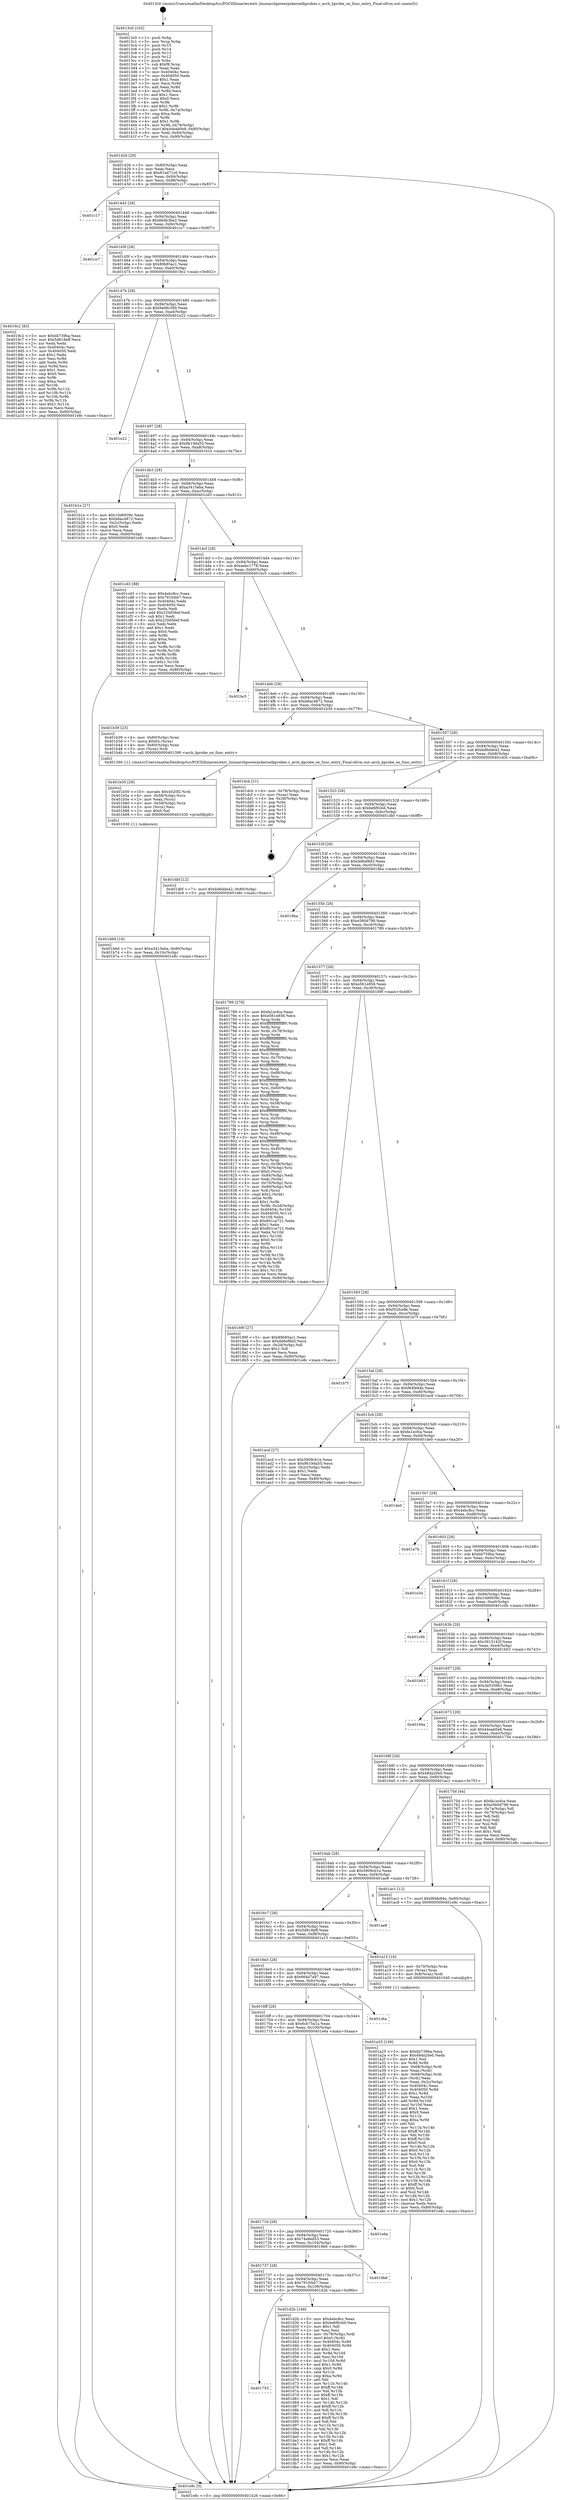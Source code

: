 digraph "0x4013c0" {
  label = "0x4013c0 (/mnt/c/Users/mathe/Desktop/tcc/POCII/binaries/extr_linuxarchpowerpckernelkprobes.c_arch_kprobe_on_func_entry_Final-ollvm.out::main(0))"
  labelloc = "t"
  node[shape=record]

  Entry [label="",width=0.3,height=0.3,shape=circle,fillcolor=black,style=filled]
  "0x401426" [label="{
     0x401426 [29]\l
     | [instrs]\l
     &nbsp;&nbsp;0x401426 \<+3\>: mov -0x80(%rbp),%eax\l
     &nbsp;&nbsp;0x401429 \<+2\>: mov %eax,%ecx\l
     &nbsp;&nbsp;0x40142b \<+6\>: sub $0x81ed71c0,%ecx\l
     &nbsp;&nbsp;0x401431 \<+6\>: mov %eax,-0x94(%rbp)\l
     &nbsp;&nbsp;0x401437 \<+6\>: mov %ecx,-0x98(%rbp)\l
     &nbsp;&nbsp;0x40143d \<+6\>: je 0000000000401c17 \<main+0x857\>\l
  }"]
  "0x401c17" [label="{
     0x401c17\l
  }", style=dashed]
  "0x401443" [label="{
     0x401443 [28]\l
     | [instrs]\l
     &nbsp;&nbsp;0x401443 \<+5\>: jmp 0000000000401448 \<main+0x88\>\l
     &nbsp;&nbsp;0x401448 \<+6\>: mov -0x94(%rbp),%eax\l
     &nbsp;&nbsp;0x40144e \<+5\>: sub $0x86db3be2,%eax\l
     &nbsp;&nbsp;0x401453 \<+6\>: mov %eax,-0x9c(%rbp)\l
     &nbsp;&nbsp;0x401459 \<+6\>: je 0000000000401cc7 \<main+0x907\>\l
  }"]
  Exit [label="",width=0.3,height=0.3,shape=circle,fillcolor=black,style=filled,peripheries=2]
  "0x401cc7" [label="{
     0x401cc7\l
  }", style=dashed]
  "0x40145f" [label="{
     0x40145f [28]\l
     | [instrs]\l
     &nbsp;&nbsp;0x40145f \<+5\>: jmp 0000000000401464 \<main+0xa4\>\l
     &nbsp;&nbsp;0x401464 \<+6\>: mov -0x94(%rbp),%eax\l
     &nbsp;&nbsp;0x40146a \<+5\>: sub $0x89b85ac1,%eax\l
     &nbsp;&nbsp;0x40146f \<+6\>: mov %eax,-0xa0(%rbp)\l
     &nbsp;&nbsp;0x401475 \<+6\>: je 00000000004019c2 \<main+0x602\>\l
  }"]
  "0x401753" [label="{
     0x401753\l
  }", style=dashed]
  "0x4019c2" [label="{
     0x4019c2 [83]\l
     | [instrs]\l
     &nbsp;&nbsp;0x4019c2 \<+5\>: mov $0xbb739ba,%eax\l
     &nbsp;&nbsp;0x4019c7 \<+5\>: mov $0x5d818eff,%ecx\l
     &nbsp;&nbsp;0x4019cc \<+2\>: xor %edx,%edx\l
     &nbsp;&nbsp;0x4019ce \<+7\>: mov 0x40404c,%esi\l
     &nbsp;&nbsp;0x4019d5 \<+7\>: mov 0x404050,%edi\l
     &nbsp;&nbsp;0x4019dc \<+3\>: sub $0x1,%edx\l
     &nbsp;&nbsp;0x4019df \<+3\>: mov %esi,%r8d\l
     &nbsp;&nbsp;0x4019e2 \<+3\>: add %edx,%r8d\l
     &nbsp;&nbsp;0x4019e5 \<+4\>: imul %r8d,%esi\l
     &nbsp;&nbsp;0x4019e9 \<+3\>: and $0x1,%esi\l
     &nbsp;&nbsp;0x4019ec \<+3\>: cmp $0x0,%esi\l
     &nbsp;&nbsp;0x4019ef \<+4\>: sete %r9b\l
     &nbsp;&nbsp;0x4019f3 \<+3\>: cmp $0xa,%edi\l
     &nbsp;&nbsp;0x4019f6 \<+4\>: setl %r10b\l
     &nbsp;&nbsp;0x4019fa \<+3\>: mov %r9b,%r11b\l
     &nbsp;&nbsp;0x4019fd \<+3\>: and %r10b,%r11b\l
     &nbsp;&nbsp;0x401a00 \<+3\>: xor %r10b,%r9b\l
     &nbsp;&nbsp;0x401a03 \<+3\>: or %r9b,%r11b\l
     &nbsp;&nbsp;0x401a06 \<+4\>: test $0x1,%r11b\l
     &nbsp;&nbsp;0x401a0a \<+3\>: cmovne %ecx,%eax\l
     &nbsp;&nbsp;0x401a0d \<+3\>: mov %eax,-0x80(%rbp)\l
     &nbsp;&nbsp;0x401a10 \<+5\>: jmp 0000000000401e8c \<main+0xacc\>\l
  }"]
  "0x40147b" [label="{
     0x40147b [28]\l
     | [instrs]\l
     &nbsp;&nbsp;0x40147b \<+5\>: jmp 0000000000401480 \<main+0xc0\>\l
     &nbsp;&nbsp;0x401480 \<+6\>: mov -0x94(%rbp),%eax\l
     &nbsp;&nbsp;0x401486 \<+5\>: sub $0x9a08c390,%eax\l
     &nbsp;&nbsp;0x40148b \<+6\>: mov %eax,-0xa4(%rbp)\l
     &nbsp;&nbsp;0x401491 \<+6\>: je 0000000000401e22 \<main+0xa62\>\l
  }"]
  "0x401d2b" [label="{
     0x401d2b [148]\l
     | [instrs]\l
     &nbsp;&nbsp;0x401d2b \<+5\>: mov $0x4ebc8cc,%eax\l
     &nbsp;&nbsp;0x401d30 \<+5\>: mov $0xbe6f0cbd,%ecx\l
     &nbsp;&nbsp;0x401d35 \<+2\>: mov $0x1,%dl\l
     &nbsp;&nbsp;0x401d37 \<+2\>: xor %esi,%esi\l
     &nbsp;&nbsp;0x401d39 \<+4\>: mov -0x78(%rbp),%rdi\l
     &nbsp;&nbsp;0x401d3d \<+6\>: movl $0x0,(%rdi)\l
     &nbsp;&nbsp;0x401d43 \<+8\>: mov 0x40404c,%r8d\l
     &nbsp;&nbsp;0x401d4b \<+8\>: mov 0x404050,%r9d\l
     &nbsp;&nbsp;0x401d53 \<+3\>: sub $0x1,%esi\l
     &nbsp;&nbsp;0x401d56 \<+3\>: mov %r8d,%r10d\l
     &nbsp;&nbsp;0x401d59 \<+3\>: add %esi,%r10d\l
     &nbsp;&nbsp;0x401d5c \<+4\>: imul %r10d,%r8d\l
     &nbsp;&nbsp;0x401d60 \<+4\>: and $0x1,%r8d\l
     &nbsp;&nbsp;0x401d64 \<+4\>: cmp $0x0,%r8d\l
     &nbsp;&nbsp;0x401d68 \<+4\>: sete %r11b\l
     &nbsp;&nbsp;0x401d6c \<+4\>: cmp $0xa,%r9d\l
     &nbsp;&nbsp;0x401d70 \<+3\>: setl %bl\l
     &nbsp;&nbsp;0x401d73 \<+3\>: mov %r11b,%r14b\l
     &nbsp;&nbsp;0x401d76 \<+4\>: xor $0xff,%r14b\l
     &nbsp;&nbsp;0x401d7a \<+3\>: mov %bl,%r15b\l
     &nbsp;&nbsp;0x401d7d \<+4\>: xor $0xff,%r15b\l
     &nbsp;&nbsp;0x401d81 \<+3\>: xor $0x1,%dl\l
     &nbsp;&nbsp;0x401d84 \<+3\>: mov %r14b,%r12b\l
     &nbsp;&nbsp;0x401d87 \<+4\>: and $0xff,%r12b\l
     &nbsp;&nbsp;0x401d8b \<+3\>: and %dl,%r11b\l
     &nbsp;&nbsp;0x401d8e \<+3\>: mov %r15b,%r13b\l
     &nbsp;&nbsp;0x401d91 \<+4\>: and $0xff,%r13b\l
     &nbsp;&nbsp;0x401d95 \<+2\>: and %dl,%bl\l
     &nbsp;&nbsp;0x401d97 \<+3\>: or %r11b,%r12b\l
     &nbsp;&nbsp;0x401d9a \<+3\>: or %bl,%r13b\l
     &nbsp;&nbsp;0x401d9d \<+3\>: xor %r13b,%r12b\l
     &nbsp;&nbsp;0x401da0 \<+3\>: or %r15b,%r14b\l
     &nbsp;&nbsp;0x401da3 \<+4\>: xor $0xff,%r14b\l
     &nbsp;&nbsp;0x401da7 \<+3\>: or $0x1,%dl\l
     &nbsp;&nbsp;0x401daa \<+3\>: and %dl,%r14b\l
     &nbsp;&nbsp;0x401dad \<+3\>: or %r14b,%r12b\l
     &nbsp;&nbsp;0x401db0 \<+4\>: test $0x1,%r12b\l
     &nbsp;&nbsp;0x401db4 \<+3\>: cmovne %ecx,%eax\l
     &nbsp;&nbsp;0x401db7 \<+3\>: mov %eax,-0x80(%rbp)\l
     &nbsp;&nbsp;0x401dba \<+5\>: jmp 0000000000401e8c \<main+0xacc\>\l
  }"]
  "0x401e22" [label="{
     0x401e22\l
  }", style=dashed]
  "0x401497" [label="{
     0x401497 [28]\l
     | [instrs]\l
     &nbsp;&nbsp;0x401497 \<+5\>: jmp 000000000040149c \<main+0xdc\>\l
     &nbsp;&nbsp;0x40149c \<+6\>: mov -0x94(%rbp),%eax\l
     &nbsp;&nbsp;0x4014a2 \<+5\>: sub $0x9b19da55,%eax\l
     &nbsp;&nbsp;0x4014a7 \<+6\>: mov %eax,-0xa8(%rbp)\l
     &nbsp;&nbsp;0x4014ad \<+6\>: je 0000000000401b1e \<main+0x75e\>\l
  }"]
  "0x401737" [label="{
     0x401737 [28]\l
     | [instrs]\l
     &nbsp;&nbsp;0x401737 \<+5\>: jmp 000000000040173c \<main+0x37c\>\l
     &nbsp;&nbsp;0x40173c \<+6\>: mov -0x94(%rbp),%eax\l
     &nbsp;&nbsp;0x401742 \<+5\>: sub $0x791fcbb7,%eax\l
     &nbsp;&nbsp;0x401747 \<+6\>: mov %eax,-0x108(%rbp)\l
     &nbsp;&nbsp;0x40174d \<+6\>: je 0000000000401d2b \<main+0x96b\>\l
  }"]
  "0x401b1e" [label="{
     0x401b1e [27]\l
     | [instrs]\l
     &nbsp;&nbsp;0x401b1e \<+5\>: mov $0x10d6939c,%eax\l
     &nbsp;&nbsp;0x401b23 \<+5\>: mov $0xb6ac4872,%ecx\l
     &nbsp;&nbsp;0x401b28 \<+3\>: mov -0x2c(%rbp),%edx\l
     &nbsp;&nbsp;0x401b2b \<+3\>: cmp $0x0,%edx\l
     &nbsp;&nbsp;0x401b2e \<+3\>: cmove %ecx,%eax\l
     &nbsp;&nbsp;0x401b31 \<+3\>: mov %eax,-0x80(%rbp)\l
     &nbsp;&nbsp;0x401b34 \<+5\>: jmp 0000000000401e8c \<main+0xacc\>\l
  }"]
  "0x4014b3" [label="{
     0x4014b3 [28]\l
     | [instrs]\l
     &nbsp;&nbsp;0x4014b3 \<+5\>: jmp 00000000004014b8 \<main+0xf8\>\l
     &nbsp;&nbsp;0x4014b8 \<+6\>: mov -0x94(%rbp),%eax\l
     &nbsp;&nbsp;0x4014be \<+5\>: sub $0xa3415eba,%eax\l
     &nbsp;&nbsp;0x4014c3 \<+6\>: mov %eax,-0xac(%rbp)\l
     &nbsp;&nbsp;0x4014c9 \<+6\>: je 0000000000401cd3 \<main+0x913\>\l
  }"]
  "0x4019b6" [label="{
     0x4019b6\l
  }", style=dashed]
  "0x401cd3" [label="{
     0x401cd3 [88]\l
     | [instrs]\l
     &nbsp;&nbsp;0x401cd3 \<+5\>: mov $0x4ebc8cc,%eax\l
     &nbsp;&nbsp;0x401cd8 \<+5\>: mov $0x791fcbb7,%ecx\l
     &nbsp;&nbsp;0x401cdd \<+7\>: mov 0x40404c,%edx\l
     &nbsp;&nbsp;0x401ce4 \<+7\>: mov 0x404050,%esi\l
     &nbsp;&nbsp;0x401ceb \<+2\>: mov %edx,%edi\l
     &nbsp;&nbsp;0x401ced \<+6\>: add $0x220d56ef,%edi\l
     &nbsp;&nbsp;0x401cf3 \<+3\>: sub $0x1,%edi\l
     &nbsp;&nbsp;0x401cf6 \<+6\>: sub $0x220d56ef,%edi\l
     &nbsp;&nbsp;0x401cfc \<+3\>: imul %edi,%edx\l
     &nbsp;&nbsp;0x401cff \<+3\>: and $0x1,%edx\l
     &nbsp;&nbsp;0x401d02 \<+3\>: cmp $0x0,%edx\l
     &nbsp;&nbsp;0x401d05 \<+4\>: sete %r8b\l
     &nbsp;&nbsp;0x401d09 \<+3\>: cmp $0xa,%esi\l
     &nbsp;&nbsp;0x401d0c \<+4\>: setl %r9b\l
     &nbsp;&nbsp;0x401d10 \<+3\>: mov %r8b,%r10b\l
     &nbsp;&nbsp;0x401d13 \<+3\>: and %r9b,%r10b\l
     &nbsp;&nbsp;0x401d16 \<+3\>: xor %r9b,%r8b\l
     &nbsp;&nbsp;0x401d19 \<+3\>: or %r8b,%r10b\l
     &nbsp;&nbsp;0x401d1c \<+4\>: test $0x1,%r10b\l
     &nbsp;&nbsp;0x401d20 \<+3\>: cmovne %ecx,%eax\l
     &nbsp;&nbsp;0x401d23 \<+3\>: mov %eax,-0x80(%rbp)\l
     &nbsp;&nbsp;0x401d26 \<+5\>: jmp 0000000000401e8c \<main+0xacc\>\l
  }"]
  "0x4014cf" [label="{
     0x4014cf [28]\l
     | [instrs]\l
     &nbsp;&nbsp;0x4014cf \<+5\>: jmp 00000000004014d4 \<main+0x114\>\l
     &nbsp;&nbsp;0x4014d4 \<+6\>: mov -0x94(%rbp),%eax\l
     &nbsp;&nbsp;0x4014da \<+5\>: sub $0xaebc1778,%eax\l
     &nbsp;&nbsp;0x4014df \<+6\>: mov %eax,-0xb0(%rbp)\l
     &nbsp;&nbsp;0x4014e5 \<+6\>: je 0000000000401bc5 \<main+0x805\>\l
  }"]
  "0x40171b" [label="{
     0x40171b [28]\l
     | [instrs]\l
     &nbsp;&nbsp;0x40171b \<+5\>: jmp 0000000000401720 \<main+0x360\>\l
     &nbsp;&nbsp;0x401720 \<+6\>: mov -0x94(%rbp),%eax\l
     &nbsp;&nbsp;0x401726 \<+5\>: sub $0x74a8ed53,%eax\l
     &nbsp;&nbsp;0x40172b \<+6\>: mov %eax,-0x104(%rbp)\l
     &nbsp;&nbsp;0x401731 \<+6\>: je 00000000004019b6 \<main+0x5f6\>\l
  }"]
  "0x401bc5" [label="{
     0x401bc5\l
  }", style=dashed]
  "0x4014eb" [label="{
     0x4014eb [28]\l
     | [instrs]\l
     &nbsp;&nbsp;0x4014eb \<+5\>: jmp 00000000004014f0 \<main+0x130\>\l
     &nbsp;&nbsp;0x4014f0 \<+6\>: mov -0x94(%rbp),%eax\l
     &nbsp;&nbsp;0x4014f6 \<+5\>: sub $0xb6ac4872,%eax\l
     &nbsp;&nbsp;0x4014fb \<+6\>: mov %eax,-0xb4(%rbp)\l
     &nbsp;&nbsp;0x401501 \<+6\>: je 0000000000401b39 \<main+0x779\>\l
  }"]
  "0x401e6a" [label="{
     0x401e6a\l
  }", style=dashed]
  "0x401b39" [label="{
     0x401b39 [23]\l
     | [instrs]\l
     &nbsp;&nbsp;0x401b39 \<+4\>: mov -0x60(%rbp),%rax\l
     &nbsp;&nbsp;0x401b3d \<+7\>: movq $0x64,(%rax)\l
     &nbsp;&nbsp;0x401b44 \<+4\>: mov -0x60(%rbp),%rax\l
     &nbsp;&nbsp;0x401b48 \<+3\>: mov (%rax),%rdi\l
     &nbsp;&nbsp;0x401b4b \<+5\>: call 0000000000401390 \<arch_kprobe_on_func_entry\>\l
     | [calls]\l
     &nbsp;&nbsp;0x401390 \{1\} (/mnt/c/Users/mathe/Desktop/tcc/POCII/binaries/extr_linuxarchpowerpckernelkprobes.c_arch_kprobe_on_func_entry_Final-ollvm.out::arch_kprobe_on_func_entry)\l
  }"]
  "0x401507" [label="{
     0x401507 [28]\l
     | [instrs]\l
     &nbsp;&nbsp;0x401507 \<+5\>: jmp 000000000040150c \<main+0x14c\>\l
     &nbsp;&nbsp;0x40150c \<+6\>: mov -0x94(%rbp),%eax\l
     &nbsp;&nbsp;0x401512 \<+5\>: sub $0xbd6dde42,%eax\l
     &nbsp;&nbsp;0x401517 \<+6\>: mov %eax,-0xb8(%rbp)\l
     &nbsp;&nbsp;0x40151d \<+6\>: je 0000000000401dcb \<main+0xa0b\>\l
  }"]
  "0x4016ff" [label="{
     0x4016ff [28]\l
     | [instrs]\l
     &nbsp;&nbsp;0x4016ff \<+5\>: jmp 0000000000401704 \<main+0x344\>\l
     &nbsp;&nbsp;0x401704 \<+6\>: mov -0x94(%rbp),%eax\l
     &nbsp;&nbsp;0x40170a \<+5\>: sub $0x6cb75a1a,%eax\l
     &nbsp;&nbsp;0x40170f \<+6\>: mov %eax,-0x100(%rbp)\l
     &nbsp;&nbsp;0x401715 \<+6\>: je 0000000000401e6a \<main+0xaaa\>\l
  }"]
  "0x401dcb" [label="{
     0x401dcb [21]\l
     | [instrs]\l
     &nbsp;&nbsp;0x401dcb \<+4\>: mov -0x78(%rbp),%rax\l
     &nbsp;&nbsp;0x401dcf \<+2\>: mov (%rax),%eax\l
     &nbsp;&nbsp;0x401dd1 \<+4\>: lea -0x28(%rbp),%rsp\l
     &nbsp;&nbsp;0x401dd5 \<+1\>: pop %rbx\l
     &nbsp;&nbsp;0x401dd6 \<+2\>: pop %r12\l
     &nbsp;&nbsp;0x401dd8 \<+2\>: pop %r13\l
     &nbsp;&nbsp;0x401dda \<+2\>: pop %r14\l
     &nbsp;&nbsp;0x401ddc \<+2\>: pop %r15\l
     &nbsp;&nbsp;0x401dde \<+1\>: pop %rbp\l
     &nbsp;&nbsp;0x401ddf \<+1\>: ret\l
  }"]
  "0x401523" [label="{
     0x401523 [28]\l
     | [instrs]\l
     &nbsp;&nbsp;0x401523 \<+5\>: jmp 0000000000401528 \<main+0x168\>\l
     &nbsp;&nbsp;0x401528 \<+6\>: mov -0x94(%rbp),%eax\l
     &nbsp;&nbsp;0x40152e \<+5\>: sub $0xbe6f0cbd,%eax\l
     &nbsp;&nbsp;0x401533 \<+6\>: mov %eax,-0xbc(%rbp)\l
     &nbsp;&nbsp;0x401539 \<+6\>: je 0000000000401dbf \<main+0x9ff\>\l
  }"]
  "0x401c6a" [label="{
     0x401c6a\l
  }", style=dashed]
  "0x401dbf" [label="{
     0x401dbf [12]\l
     | [instrs]\l
     &nbsp;&nbsp;0x401dbf \<+7\>: movl $0xbd6dde42,-0x80(%rbp)\l
     &nbsp;&nbsp;0x401dc6 \<+5\>: jmp 0000000000401e8c \<main+0xacc\>\l
  }"]
  "0x40153f" [label="{
     0x40153f [28]\l
     | [instrs]\l
     &nbsp;&nbsp;0x40153f \<+5\>: jmp 0000000000401544 \<main+0x184\>\l
     &nbsp;&nbsp;0x401544 \<+6\>: mov -0x94(%rbp),%eax\l
     &nbsp;&nbsp;0x40154a \<+5\>: sub $0xdd6ef8d3,%eax\l
     &nbsp;&nbsp;0x40154f \<+6\>: mov %eax,-0xc0(%rbp)\l
     &nbsp;&nbsp;0x401555 \<+6\>: je 00000000004018ba \<main+0x4fa\>\l
  }"]
  "0x401b6d" [label="{
     0x401b6d [18]\l
     | [instrs]\l
     &nbsp;&nbsp;0x401b6d \<+7\>: movl $0xa3415eba,-0x80(%rbp)\l
     &nbsp;&nbsp;0x401b74 \<+6\>: mov %eax,-0x10c(%rbp)\l
     &nbsp;&nbsp;0x401b7a \<+5\>: jmp 0000000000401e8c \<main+0xacc\>\l
  }"]
  "0x4018ba" [label="{
     0x4018ba\l
  }", style=dashed]
  "0x40155b" [label="{
     0x40155b [28]\l
     | [instrs]\l
     &nbsp;&nbsp;0x40155b \<+5\>: jmp 0000000000401560 \<main+0x1a0\>\l
     &nbsp;&nbsp;0x401560 \<+6\>: mov -0x94(%rbp),%eax\l
     &nbsp;&nbsp;0x401566 \<+5\>: sub $0xe560d799,%eax\l
     &nbsp;&nbsp;0x40156b \<+6\>: mov %eax,-0xc4(%rbp)\l
     &nbsp;&nbsp;0x401571 \<+6\>: je 0000000000401789 \<main+0x3c9\>\l
  }"]
  "0x401b50" [label="{
     0x401b50 [29]\l
     | [instrs]\l
     &nbsp;&nbsp;0x401b50 \<+10\>: movabs $0x4020f2,%rdi\l
     &nbsp;&nbsp;0x401b5a \<+4\>: mov -0x58(%rbp),%rcx\l
     &nbsp;&nbsp;0x401b5e \<+2\>: mov %eax,(%rcx)\l
     &nbsp;&nbsp;0x401b60 \<+4\>: mov -0x58(%rbp),%rcx\l
     &nbsp;&nbsp;0x401b64 \<+2\>: mov (%rcx),%esi\l
     &nbsp;&nbsp;0x401b66 \<+2\>: mov $0x0,%al\l
     &nbsp;&nbsp;0x401b68 \<+5\>: call 0000000000401030 \<printf@plt\>\l
     | [calls]\l
     &nbsp;&nbsp;0x401030 \{1\} (unknown)\l
  }"]
  "0x401789" [label="{
     0x401789 [278]\l
     | [instrs]\l
     &nbsp;&nbsp;0x401789 \<+5\>: mov $0xfa1ecfca,%eax\l
     &nbsp;&nbsp;0x40178e \<+5\>: mov $0xe561e856,%ecx\l
     &nbsp;&nbsp;0x401793 \<+3\>: mov %rsp,%rdx\l
     &nbsp;&nbsp;0x401796 \<+4\>: add $0xfffffffffffffff0,%rdx\l
     &nbsp;&nbsp;0x40179a \<+3\>: mov %rdx,%rsp\l
     &nbsp;&nbsp;0x40179d \<+4\>: mov %rdx,-0x78(%rbp)\l
     &nbsp;&nbsp;0x4017a1 \<+3\>: mov %rsp,%rdx\l
     &nbsp;&nbsp;0x4017a4 \<+4\>: add $0xfffffffffffffff0,%rdx\l
     &nbsp;&nbsp;0x4017a8 \<+3\>: mov %rdx,%rsp\l
     &nbsp;&nbsp;0x4017ab \<+3\>: mov %rsp,%rsi\l
     &nbsp;&nbsp;0x4017ae \<+4\>: add $0xfffffffffffffff0,%rsi\l
     &nbsp;&nbsp;0x4017b2 \<+3\>: mov %rsi,%rsp\l
     &nbsp;&nbsp;0x4017b5 \<+4\>: mov %rsi,-0x70(%rbp)\l
     &nbsp;&nbsp;0x4017b9 \<+3\>: mov %rsp,%rsi\l
     &nbsp;&nbsp;0x4017bc \<+4\>: add $0xfffffffffffffff0,%rsi\l
     &nbsp;&nbsp;0x4017c0 \<+3\>: mov %rsi,%rsp\l
     &nbsp;&nbsp;0x4017c3 \<+4\>: mov %rsi,-0x68(%rbp)\l
     &nbsp;&nbsp;0x4017c7 \<+3\>: mov %rsp,%rsi\l
     &nbsp;&nbsp;0x4017ca \<+4\>: add $0xfffffffffffffff0,%rsi\l
     &nbsp;&nbsp;0x4017ce \<+3\>: mov %rsi,%rsp\l
     &nbsp;&nbsp;0x4017d1 \<+4\>: mov %rsi,-0x60(%rbp)\l
     &nbsp;&nbsp;0x4017d5 \<+3\>: mov %rsp,%rsi\l
     &nbsp;&nbsp;0x4017d8 \<+4\>: add $0xfffffffffffffff0,%rsi\l
     &nbsp;&nbsp;0x4017dc \<+3\>: mov %rsi,%rsp\l
     &nbsp;&nbsp;0x4017df \<+4\>: mov %rsi,-0x58(%rbp)\l
     &nbsp;&nbsp;0x4017e3 \<+3\>: mov %rsp,%rsi\l
     &nbsp;&nbsp;0x4017e6 \<+4\>: add $0xfffffffffffffff0,%rsi\l
     &nbsp;&nbsp;0x4017ea \<+3\>: mov %rsi,%rsp\l
     &nbsp;&nbsp;0x4017ed \<+4\>: mov %rsi,-0x50(%rbp)\l
     &nbsp;&nbsp;0x4017f1 \<+3\>: mov %rsp,%rsi\l
     &nbsp;&nbsp;0x4017f4 \<+4\>: add $0xfffffffffffffff0,%rsi\l
     &nbsp;&nbsp;0x4017f8 \<+3\>: mov %rsi,%rsp\l
     &nbsp;&nbsp;0x4017fb \<+4\>: mov %rsi,-0x48(%rbp)\l
     &nbsp;&nbsp;0x4017ff \<+3\>: mov %rsp,%rsi\l
     &nbsp;&nbsp;0x401802 \<+4\>: add $0xfffffffffffffff0,%rsi\l
     &nbsp;&nbsp;0x401806 \<+3\>: mov %rsi,%rsp\l
     &nbsp;&nbsp;0x401809 \<+4\>: mov %rsi,-0x40(%rbp)\l
     &nbsp;&nbsp;0x40180d \<+3\>: mov %rsp,%rsi\l
     &nbsp;&nbsp;0x401810 \<+4\>: add $0xfffffffffffffff0,%rsi\l
     &nbsp;&nbsp;0x401814 \<+3\>: mov %rsi,%rsp\l
     &nbsp;&nbsp;0x401817 \<+4\>: mov %rsi,-0x38(%rbp)\l
     &nbsp;&nbsp;0x40181b \<+4\>: mov -0x78(%rbp),%rsi\l
     &nbsp;&nbsp;0x40181f \<+6\>: movl $0x0,(%rsi)\l
     &nbsp;&nbsp;0x401825 \<+6\>: mov -0x84(%rbp),%edi\l
     &nbsp;&nbsp;0x40182b \<+2\>: mov %edi,(%rdx)\l
     &nbsp;&nbsp;0x40182d \<+4\>: mov -0x70(%rbp),%rsi\l
     &nbsp;&nbsp;0x401831 \<+7\>: mov -0x90(%rbp),%r8\l
     &nbsp;&nbsp;0x401838 \<+3\>: mov %r8,(%rsi)\l
     &nbsp;&nbsp;0x40183b \<+3\>: cmpl $0x2,(%rdx)\l
     &nbsp;&nbsp;0x40183e \<+4\>: setne %r9b\l
     &nbsp;&nbsp;0x401842 \<+4\>: and $0x1,%r9b\l
     &nbsp;&nbsp;0x401846 \<+4\>: mov %r9b,-0x2d(%rbp)\l
     &nbsp;&nbsp;0x40184a \<+8\>: mov 0x40404c,%r10d\l
     &nbsp;&nbsp;0x401852 \<+8\>: mov 0x404050,%r11d\l
     &nbsp;&nbsp;0x40185a \<+3\>: mov %r10d,%ebx\l
     &nbsp;&nbsp;0x40185d \<+6\>: sub $0x801ca721,%ebx\l
     &nbsp;&nbsp;0x401863 \<+3\>: sub $0x1,%ebx\l
     &nbsp;&nbsp;0x401866 \<+6\>: add $0x801ca721,%ebx\l
     &nbsp;&nbsp;0x40186c \<+4\>: imul %ebx,%r10d\l
     &nbsp;&nbsp;0x401870 \<+4\>: and $0x1,%r10d\l
     &nbsp;&nbsp;0x401874 \<+4\>: cmp $0x0,%r10d\l
     &nbsp;&nbsp;0x401878 \<+4\>: sete %r9b\l
     &nbsp;&nbsp;0x40187c \<+4\>: cmp $0xa,%r11d\l
     &nbsp;&nbsp;0x401880 \<+4\>: setl %r14b\l
     &nbsp;&nbsp;0x401884 \<+3\>: mov %r9b,%r15b\l
     &nbsp;&nbsp;0x401887 \<+3\>: and %r14b,%r15b\l
     &nbsp;&nbsp;0x40188a \<+3\>: xor %r14b,%r9b\l
     &nbsp;&nbsp;0x40188d \<+3\>: or %r9b,%r15b\l
     &nbsp;&nbsp;0x401890 \<+4\>: test $0x1,%r15b\l
     &nbsp;&nbsp;0x401894 \<+3\>: cmovne %ecx,%eax\l
     &nbsp;&nbsp;0x401897 \<+3\>: mov %eax,-0x80(%rbp)\l
     &nbsp;&nbsp;0x40189a \<+5\>: jmp 0000000000401e8c \<main+0xacc\>\l
  }"]
  "0x401577" [label="{
     0x401577 [28]\l
     | [instrs]\l
     &nbsp;&nbsp;0x401577 \<+5\>: jmp 000000000040157c \<main+0x1bc\>\l
     &nbsp;&nbsp;0x40157c \<+6\>: mov -0x94(%rbp),%eax\l
     &nbsp;&nbsp;0x401582 \<+5\>: sub $0xe561e856,%eax\l
     &nbsp;&nbsp;0x401587 \<+6\>: mov %eax,-0xc8(%rbp)\l
     &nbsp;&nbsp;0x40158d \<+6\>: je 000000000040189f \<main+0x4df\>\l
  }"]
  "0x401a25" [label="{
     0x401a25 [156]\l
     | [instrs]\l
     &nbsp;&nbsp;0x401a25 \<+5\>: mov $0xbb739ba,%ecx\l
     &nbsp;&nbsp;0x401a2a \<+5\>: mov $0x48da20e0,%edx\l
     &nbsp;&nbsp;0x401a2f \<+3\>: mov $0x1,%sil\l
     &nbsp;&nbsp;0x401a32 \<+3\>: xor %r8d,%r8d\l
     &nbsp;&nbsp;0x401a35 \<+4\>: mov -0x68(%rbp),%rdi\l
     &nbsp;&nbsp;0x401a39 \<+2\>: mov %eax,(%rdi)\l
     &nbsp;&nbsp;0x401a3b \<+4\>: mov -0x68(%rbp),%rdi\l
     &nbsp;&nbsp;0x401a3f \<+2\>: mov (%rdi),%eax\l
     &nbsp;&nbsp;0x401a41 \<+3\>: mov %eax,-0x2c(%rbp)\l
     &nbsp;&nbsp;0x401a44 \<+7\>: mov 0x40404c,%eax\l
     &nbsp;&nbsp;0x401a4b \<+8\>: mov 0x404050,%r9d\l
     &nbsp;&nbsp;0x401a53 \<+4\>: sub $0x1,%r8d\l
     &nbsp;&nbsp;0x401a57 \<+3\>: mov %eax,%r10d\l
     &nbsp;&nbsp;0x401a5a \<+3\>: add %r8d,%r10d\l
     &nbsp;&nbsp;0x401a5d \<+4\>: imul %r10d,%eax\l
     &nbsp;&nbsp;0x401a61 \<+3\>: and $0x1,%eax\l
     &nbsp;&nbsp;0x401a64 \<+3\>: cmp $0x0,%eax\l
     &nbsp;&nbsp;0x401a67 \<+4\>: sete %r11b\l
     &nbsp;&nbsp;0x401a6b \<+4\>: cmp $0xa,%r9d\l
     &nbsp;&nbsp;0x401a6f \<+3\>: setl %bl\l
     &nbsp;&nbsp;0x401a72 \<+3\>: mov %r11b,%r14b\l
     &nbsp;&nbsp;0x401a75 \<+4\>: xor $0xff,%r14b\l
     &nbsp;&nbsp;0x401a79 \<+3\>: mov %bl,%r15b\l
     &nbsp;&nbsp;0x401a7c \<+4\>: xor $0xff,%r15b\l
     &nbsp;&nbsp;0x401a80 \<+4\>: xor $0x0,%sil\l
     &nbsp;&nbsp;0x401a84 \<+3\>: mov %r14b,%r12b\l
     &nbsp;&nbsp;0x401a87 \<+4\>: and $0x0,%r12b\l
     &nbsp;&nbsp;0x401a8b \<+3\>: and %sil,%r11b\l
     &nbsp;&nbsp;0x401a8e \<+3\>: mov %r15b,%r13b\l
     &nbsp;&nbsp;0x401a91 \<+4\>: and $0x0,%r13b\l
     &nbsp;&nbsp;0x401a95 \<+3\>: and %sil,%bl\l
     &nbsp;&nbsp;0x401a98 \<+3\>: or %r11b,%r12b\l
     &nbsp;&nbsp;0x401a9b \<+3\>: or %bl,%r13b\l
     &nbsp;&nbsp;0x401a9e \<+3\>: xor %r13b,%r12b\l
     &nbsp;&nbsp;0x401aa1 \<+3\>: or %r15b,%r14b\l
     &nbsp;&nbsp;0x401aa4 \<+4\>: xor $0xff,%r14b\l
     &nbsp;&nbsp;0x401aa8 \<+4\>: or $0x0,%sil\l
     &nbsp;&nbsp;0x401aac \<+3\>: and %sil,%r14b\l
     &nbsp;&nbsp;0x401aaf \<+3\>: or %r14b,%r12b\l
     &nbsp;&nbsp;0x401ab2 \<+4\>: test $0x1,%r12b\l
     &nbsp;&nbsp;0x401ab6 \<+3\>: cmovne %edx,%ecx\l
     &nbsp;&nbsp;0x401ab9 \<+3\>: mov %ecx,-0x80(%rbp)\l
     &nbsp;&nbsp;0x401abc \<+5\>: jmp 0000000000401e8c \<main+0xacc\>\l
  }"]
  "0x40189f" [label="{
     0x40189f [27]\l
     | [instrs]\l
     &nbsp;&nbsp;0x40189f \<+5\>: mov $0x89b85ac1,%eax\l
     &nbsp;&nbsp;0x4018a4 \<+5\>: mov $0xdd6ef8d3,%ecx\l
     &nbsp;&nbsp;0x4018a9 \<+3\>: mov -0x2d(%rbp),%dl\l
     &nbsp;&nbsp;0x4018ac \<+3\>: test $0x1,%dl\l
     &nbsp;&nbsp;0x4018af \<+3\>: cmovne %ecx,%eax\l
     &nbsp;&nbsp;0x4018b2 \<+3\>: mov %eax,-0x80(%rbp)\l
     &nbsp;&nbsp;0x4018b5 \<+5\>: jmp 0000000000401e8c \<main+0xacc\>\l
  }"]
  "0x401593" [label="{
     0x401593 [28]\l
     | [instrs]\l
     &nbsp;&nbsp;0x401593 \<+5\>: jmp 0000000000401598 \<main+0x1d8\>\l
     &nbsp;&nbsp;0x401598 \<+6\>: mov -0x94(%rbp),%eax\l
     &nbsp;&nbsp;0x40159e \<+5\>: sub $0xf52fce8e,%eax\l
     &nbsp;&nbsp;0x4015a3 \<+6\>: mov %eax,-0xcc(%rbp)\l
     &nbsp;&nbsp;0x4015a9 \<+6\>: je 0000000000401b7f \<main+0x7bf\>\l
  }"]
  "0x4016e3" [label="{
     0x4016e3 [28]\l
     | [instrs]\l
     &nbsp;&nbsp;0x4016e3 \<+5\>: jmp 00000000004016e8 \<main+0x328\>\l
     &nbsp;&nbsp;0x4016e8 \<+6\>: mov -0x94(%rbp),%eax\l
     &nbsp;&nbsp;0x4016ee \<+5\>: sub $0x664d7a97,%eax\l
     &nbsp;&nbsp;0x4016f3 \<+6\>: mov %eax,-0xfc(%rbp)\l
     &nbsp;&nbsp;0x4016f9 \<+6\>: je 0000000000401c6a \<main+0x8aa\>\l
  }"]
  "0x401b7f" [label="{
     0x401b7f\l
  }", style=dashed]
  "0x4015af" [label="{
     0x4015af [28]\l
     | [instrs]\l
     &nbsp;&nbsp;0x4015af \<+5\>: jmp 00000000004015b4 \<main+0x1f4\>\l
     &nbsp;&nbsp;0x4015b4 \<+6\>: mov -0x94(%rbp),%eax\l
     &nbsp;&nbsp;0x4015ba \<+5\>: sub $0xf64fe84e,%eax\l
     &nbsp;&nbsp;0x4015bf \<+6\>: mov %eax,-0xd0(%rbp)\l
     &nbsp;&nbsp;0x4015c5 \<+6\>: je 0000000000401acd \<main+0x70d\>\l
  }"]
  "0x401a15" [label="{
     0x401a15 [16]\l
     | [instrs]\l
     &nbsp;&nbsp;0x401a15 \<+4\>: mov -0x70(%rbp),%rax\l
     &nbsp;&nbsp;0x401a19 \<+3\>: mov (%rax),%rax\l
     &nbsp;&nbsp;0x401a1c \<+4\>: mov 0x8(%rax),%rdi\l
     &nbsp;&nbsp;0x401a20 \<+5\>: call 0000000000401040 \<atoi@plt\>\l
     | [calls]\l
     &nbsp;&nbsp;0x401040 \{1\} (unknown)\l
  }"]
  "0x401acd" [label="{
     0x401acd [27]\l
     | [instrs]\l
     &nbsp;&nbsp;0x401acd \<+5\>: mov $0x5909cb1e,%eax\l
     &nbsp;&nbsp;0x401ad2 \<+5\>: mov $0x9b19da55,%ecx\l
     &nbsp;&nbsp;0x401ad7 \<+3\>: mov -0x2c(%rbp),%edx\l
     &nbsp;&nbsp;0x401ada \<+3\>: cmp $0x1,%edx\l
     &nbsp;&nbsp;0x401add \<+3\>: cmovl %ecx,%eax\l
     &nbsp;&nbsp;0x401ae0 \<+3\>: mov %eax,-0x80(%rbp)\l
     &nbsp;&nbsp;0x401ae3 \<+5\>: jmp 0000000000401e8c \<main+0xacc\>\l
  }"]
  "0x4015cb" [label="{
     0x4015cb [28]\l
     | [instrs]\l
     &nbsp;&nbsp;0x4015cb \<+5\>: jmp 00000000004015d0 \<main+0x210\>\l
     &nbsp;&nbsp;0x4015d0 \<+6\>: mov -0x94(%rbp),%eax\l
     &nbsp;&nbsp;0x4015d6 \<+5\>: sub $0xfa1ecfca,%eax\l
     &nbsp;&nbsp;0x4015db \<+6\>: mov %eax,-0xd4(%rbp)\l
     &nbsp;&nbsp;0x4015e1 \<+6\>: je 0000000000401de0 \<main+0xa20\>\l
  }"]
  "0x4016c7" [label="{
     0x4016c7 [28]\l
     | [instrs]\l
     &nbsp;&nbsp;0x4016c7 \<+5\>: jmp 00000000004016cc \<main+0x30c\>\l
     &nbsp;&nbsp;0x4016cc \<+6\>: mov -0x94(%rbp),%eax\l
     &nbsp;&nbsp;0x4016d2 \<+5\>: sub $0x5d818eff,%eax\l
     &nbsp;&nbsp;0x4016d7 \<+6\>: mov %eax,-0xf8(%rbp)\l
     &nbsp;&nbsp;0x4016dd \<+6\>: je 0000000000401a15 \<main+0x655\>\l
  }"]
  "0x401de0" [label="{
     0x401de0\l
  }", style=dashed]
  "0x4015e7" [label="{
     0x4015e7 [28]\l
     | [instrs]\l
     &nbsp;&nbsp;0x4015e7 \<+5\>: jmp 00000000004015ec \<main+0x22c\>\l
     &nbsp;&nbsp;0x4015ec \<+6\>: mov -0x94(%rbp),%eax\l
     &nbsp;&nbsp;0x4015f2 \<+5\>: sub $0x4ebc8cc,%eax\l
     &nbsp;&nbsp;0x4015f7 \<+6\>: mov %eax,-0xd8(%rbp)\l
     &nbsp;&nbsp;0x4015fd \<+6\>: je 0000000000401e7b \<main+0xabb\>\l
  }"]
  "0x401ae8" [label="{
     0x401ae8\l
  }", style=dashed]
  "0x401e7b" [label="{
     0x401e7b\l
  }", style=dashed]
  "0x401603" [label="{
     0x401603 [28]\l
     | [instrs]\l
     &nbsp;&nbsp;0x401603 \<+5\>: jmp 0000000000401608 \<main+0x248\>\l
     &nbsp;&nbsp;0x401608 \<+6\>: mov -0x94(%rbp),%eax\l
     &nbsp;&nbsp;0x40160e \<+5\>: sub $0xbb739ba,%eax\l
     &nbsp;&nbsp;0x401613 \<+6\>: mov %eax,-0xdc(%rbp)\l
     &nbsp;&nbsp;0x401619 \<+6\>: je 0000000000401e3d \<main+0xa7d\>\l
  }"]
  "0x4016ab" [label="{
     0x4016ab [28]\l
     | [instrs]\l
     &nbsp;&nbsp;0x4016ab \<+5\>: jmp 00000000004016b0 \<main+0x2f0\>\l
     &nbsp;&nbsp;0x4016b0 \<+6\>: mov -0x94(%rbp),%eax\l
     &nbsp;&nbsp;0x4016b6 \<+5\>: sub $0x5909cb1e,%eax\l
     &nbsp;&nbsp;0x4016bb \<+6\>: mov %eax,-0xf4(%rbp)\l
     &nbsp;&nbsp;0x4016c1 \<+6\>: je 0000000000401ae8 \<main+0x728\>\l
  }"]
  "0x401e3d" [label="{
     0x401e3d\l
  }", style=dashed]
  "0x40161f" [label="{
     0x40161f [28]\l
     | [instrs]\l
     &nbsp;&nbsp;0x40161f \<+5\>: jmp 0000000000401624 \<main+0x264\>\l
     &nbsp;&nbsp;0x401624 \<+6\>: mov -0x94(%rbp),%eax\l
     &nbsp;&nbsp;0x40162a \<+5\>: sub $0x10d6939c,%eax\l
     &nbsp;&nbsp;0x40162f \<+6\>: mov %eax,-0xe0(%rbp)\l
     &nbsp;&nbsp;0x401635 \<+6\>: je 0000000000401c0b \<main+0x84b\>\l
  }"]
  "0x401ac1" [label="{
     0x401ac1 [12]\l
     | [instrs]\l
     &nbsp;&nbsp;0x401ac1 \<+7\>: movl $0xf64fe84e,-0x80(%rbp)\l
     &nbsp;&nbsp;0x401ac8 \<+5\>: jmp 0000000000401e8c \<main+0xacc\>\l
  }"]
  "0x401c0b" [label="{
     0x401c0b\l
  }", style=dashed]
  "0x40163b" [label="{
     0x40163b [28]\l
     | [instrs]\l
     &nbsp;&nbsp;0x40163b \<+5\>: jmp 0000000000401640 \<main+0x280\>\l
     &nbsp;&nbsp;0x401640 \<+6\>: mov -0x94(%rbp),%eax\l
     &nbsp;&nbsp;0x401646 \<+5\>: sub $0x3915142f,%eax\l
     &nbsp;&nbsp;0x40164b \<+6\>: mov %eax,-0xe4(%rbp)\l
     &nbsp;&nbsp;0x401651 \<+6\>: je 0000000000401b03 \<main+0x743\>\l
  }"]
  "0x4013c0" [label="{
     0x4013c0 [102]\l
     | [instrs]\l
     &nbsp;&nbsp;0x4013c0 \<+1\>: push %rbp\l
     &nbsp;&nbsp;0x4013c1 \<+3\>: mov %rsp,%rbp\l
     &nbsp;&nbsp;0x4013c4 \<+2\>: push %r15\l
     &nbsp;&nbsp;0x4013c6 \<+2\>: push %r14\l
     &nbsp;&nbsp;0x4013c8 \<+2\>: push %r13\l
     &nbsp;&nbsp;0x4013ca \<+2\>: push %r12\l
     &nbsp;&nbsp;0x4013cc \<+1\>: push %rbx\l
     &nbsp;&nbsp;0x4013cd \<+7\>: sub $0xf8,%rsp\l
     &nbsp;&nbsp;0x4013d4 \<+2\>: xor %eax,%eax\l
     &nbsp;&nbsp;0x4013d6 \<+7\>: mov 0x40404c,%ecx\l
     &nbsp;&nbsp;0x4013dd \<+7\>: mov 0x404050,%edx\l
     &nbsp;&nbsp;0x4013e4 \<+3\>: sub $0x1,%eax\l
     &nbsp;&nbsp;0x4013e7 \<+3\>: mov %ecx,%r8d\l
     &nbsp;&nbsp;0x4013ea \<+3\>: add %eax,%r8d\l
     &nbsp;&nbsp;0x4013ed \<+4\>: imul %r8d,%ecx\l
     &nbsp;&nbsp;0x4013f1 \<+3\>: and $0x1,%ecx\l
     &nbsp;&nbsp;0x4013f4 \<+3\>: cmp $0x0,%ecx\l
     &nbsp;&nbsp;0x4013f7 \<+4\>: sete %r9b\l
     &nbsp;&nbsp;0x4013fb \<+4\>: and $0x1,%r9b\l
     &nbsp;&nbsp;0x4013ff \<+4\>: mov %r9b,-0x7a(%rbp)\l
     &nbsp;&nbsp;0x401403 \<+3\>: cmp $0xa,%edx\l
     &nbsp;&nbsp;0x401406 \<+4\>: setl %r9b\l
     &nbsp;&nbsp;0x40140a \<+4\>: and $0x1,%r9b\l
     &nbsp;&nbsp;0x40140e \<+4\>: mov %r9b,-0x79(%rbp)\l
     &nbsp;&nbsp;0x401412 \<+7\>: movl $0x44eab0e8,-0x80(%rbp)\l
     &nbsp;&nbsp;0x401419 \<+6\>: mov %edi,-0x84(%rbp)\l
     &nbsp;&nbsp;0x40141f \<+7\>: mov %rsi,-0x90(%rbp)\l
  }"]
  "0x401b03" [label="{
     0x401b03\l
  }", style=dashed]
  "0x401657" [label="{
     0x401657 [28]\l
     | [instrs]\l
     &nbsp;&nbsp;0x401657 \<+5\>: jmp 000000000040165c \<main+0x29c\>\l
     &nbsp;&nbsp;0x40165c \<+6\>: mov -0x94(%rbp),%eax\l
     &nbsp;&nbsp;0x401662 \<+5\>: sub $0x3e5356b1,%eax\l
     &nbsp;&nbsp;0x401667 \<+6\>: mov %eax,-0xe8(%rbp)\l
     &nbsp;&nbsp;0x40166d \<+6\>: je 000000000040194a \<main+0x58a\>\l
  }"]
  "0x401e8c" [label="{
     0x401e8c [5]\l
     | [instrs]\l
     &nbsp;&nbsp;0x401e8c \<+5\>: jmp 0000000000401426 \<main+0x66\>\l
  }"]
  "0x40194a" [label="{
     0x40194a\l
  }", style=dashed]
  "0x401673" [label="{
     0x401673 [28]\l
     | [instrs]\l
     &nbsp;&nbsp;0x401673 \<+5\>: jmp 0000000000401678 \<main+0x2b8\>\l
     &nbsp;&nbsp;0x401678 \<+6\>: mov -0x94(%rbp),%eax\l
     &nbsp;&nbsp;0x40167e \<+5\>: sub $0x44eab0e8,%eax\l
     &nbsp;&nbsp;0x401683 \<+6\>: mov %eax,-0xec(%rbp)\l
     &nbsp;&nbsp;0x401689 \<+6\>: je 000000000040175d \<main+0x39d\>\l
  }"]
  "0x40168f" [label="{
     0x40168f [28]\l
     | [instrs]\l
     &nbsp;&nbsp;0x40168f \<+5\>: jmp 0000000000401694 \<main+0x2d4\>\l
     &nbsp;&nbsp;0x401694 \<+6\>: mov -0x94(%rbp),%eax\l
     &nbsp;&nbsp;0x40169a \<+5\>: sub $0x48da20e0,%eax\l
     &nbsp;&nbsp;0x40169f \<+6\>: mov %eax,-0xf0(%rbp)\l
     &nbsp;&nbsp;0x4016a5 \<+6\>: je 0000000000401ac1 \<main+0x701\>\l
  }"]
  "0x40175d" [label="{
     0x40175d [44]\l
     | [instrs]\l
     &nbsp;&nbsp;0x40175d \<+5\>: mov $0xfa1ecfca,%eax\l
     &nbsp;&nbsp;0x401762 \<+5\>: mov $0xe560d799,%ecx\l
     &nbsp;&nbsp;0x401767 \<+3\>: mov -0x7a(%rbp),%dl\l
     &nbsp;&nbsp;0x40176a \<+4\>: mov -0x79(%rbp),%sil\l
     &nbsp;&nbsp;0x40176e \<+3\>: mov %dl,%dil\l
     &nbsp;&nbsp;0x401771 \<+3\>: and %sil,%dil\l
     &nbsp;&nbsp;0x401774 \<+3\>: xor %sil,%dl\l
     &nbsp;&nbsp;0x401777 \<+3\>: or %dl,%dil\l
     &nbsp;&nbsp;0x40177a \<+4\>: test $0x1,%dil\l
     &nbsp;&nbsp;0x40177e \<+3\>: cmovne %ecx,%eax\l
     &nbsp;&nbsp;0x401781 \<+3\>: mov %eax,-0x80(%rbp)\l
     &nbsp;&nbsp;0x401784 \<+5\>: jmp 0000000000401e8c \<main+0xacc\>\l
  }"]
  Entry -> "0x4013c0" [label=" 1"]
  "0x401426" -> "0x401c17" [label=" 0"]
  "0x401426" -> "0x401443" [label=" 13"]
  "0x401dcb" -> Exit [label=" 1"]
  "0x401443" -> "0x401cc7" [label=" 0"]
  "0x401443" -> "0x40145f" [label=" 13"]
  "0x401dbf" -> "0x401e8c" [label=" 1"]
  "0x40145f" -> "0x4019c2" [label=" 1"]
  "0x40145f" -> "0x40147b" [label=" 12"]
  "0x401d2b" -> "0x401e8c" [label=" 1"]
  "0x40147b" -> "0x401e22" [label=" 0"]
  "0x40147b" -> "0x401497" [label=" 12"]
  "0x401737" -> "0x401753" [label=" 0"]
  "0x401497" -> "0x401b1e" [label=" 1"]
  "0x401497" -> "0x4014b3" [label=" 11"]
  "0x401737" -> "0x401d2b" [label=" 1"]
  "0x4014b3" -> "0x401cd3" [label=" 1"]
  "0x4014b3" -> "0x4014cf" [label=" 10"]
  "0x40171b" -> "0x401737" [label=" 1"]
  "0x4014cf" -> "0x401bc5" [label=" 0"]
  "0x4014cf" -> "0x4014eb" [label=" 10"]
  "0x40171b" -> "0x4019b6" [label=" 0"]
  "0x4014eb" -> "0x401b39" [label=" 1"]
  "0x4014eb" -> "0x401507" [label=" 9"]
  "0x4016ff" -> "0x40171b" [label=" 1"]
  "0x401507" -> "0x401dcb" [label=" 1"]
  "0x401507" -> "0x401523" [label=" 8"]
  "0x4016ff" -> "0x401e6a" [label=" 0"]
  "0x401523" -> "0x401dbf" [label=" 1"]
  "0x401523" -> "0x40153f" [label=" 7"]
  "0x4016e3" -> "0x4016ff" [label=" 1"]
  "0x40153f" -> "0x4018ba" [label=" 0"]
  "0x40153f" -> "0x40155b" [label=" 7"]
  "0x4016e3" -> "0x401c6a" [label=" 0"]
  "0x40155b" -> "0x401789" [label=" 1"]
  "0x40155b" -> "0x401577" [label=" 6"]
  "0x401cd3" -> "0x401e8c" [label=" 1"]
  "0x401577" -> "0x40189f" [label=" 1"]
  "0x401577" -> "0x401593" [label=" 5"]
  "0x401b6d" -> "0x401e8c" [label=" 1"]
  "0x401593" -> "0x401b7f" [label=" 0"]
  "0x401593" -> "0x4015af" [label=" 5"]
  "0x401b50" -> "0x401b6d" [label=" 1"]
  "0x4015af" -> "0x401acd" [label=" 1"]
  "0x4015af" -> "0x4015cb" [label=" 4"]
  "0x401b39" -> "0x401b50" [label=" 1"]
  "0x4015cb" -> "0x401de0" [label=" 0"]
  "0x4015cb" -> "0x4015e7" [label=" 4"]
  "0x401acd" -> "0x401e8c" [label=" 1"]
  "0x4015e7" -> "0x401e7b" [label=" 0"]
  "0x4015e7" -> "0x401603" [label=" 4"]
  "0x401ac1" -> "0x401e8c" [label=" 1"]
  "0x401603" -> "0x401e3d" [label=" 0"]
  "0x401603" -> "0x40161f" [label=" 4"]
  "0x401a15" -> "0x401a25" [label=" 1"]
  "0x40161f" -> "0x401c0b" [label=" 0"]
  "0x40161f" -> "0x40163b" [label=" 4"]
  "0x4016c7" -> "0x4016e3" [label=" 1"]
  "0x40163b" -> "0x401b03" [label=" 0"]
  "0x40163b" -> "0x401657" [label=" 4"]
  "0x4016ab" -> "0x4016c7" [label=" 2"]
  "0x401657" -> "0x40194a" [label=" 0"]
  "0x401657" -> "0x401673" [label=" 4"]
  "0x4016ab" -> "0x401ae8" [label=" 0"]
  "0x401673" -> "0x40175d" [label=" 1"]
  "0x401673" -> "0x40168f" [label=" 3"]
  "0x40175d" -> "0x401e8c" [label=" 1"]
  "0x4013c0" -> "0x401426" [label=" 1"]
  "0x401e8c" -> "0x401426" [label=" 12"]
  "0x401b1e" -> "0x401e8c" [label=" 1"]
  "0x401789" -> "0x401e8c" [label=" 1"]
  "0x40189f" -> "0x401e8c" [label=" 1"]
  "0x4019c2" -> "0x401e8c" [label=" 1"]
  "0x4016c7" -> "0x401a15" [label=" 1"]
  "0x40168f" -> "0x401ac1" [label=" 1"]
  "0x40168f" -> "0x4016ab" [label=" 2"]
  "0x401a25" -> "0x401e8c" [label=" 1"]
}
